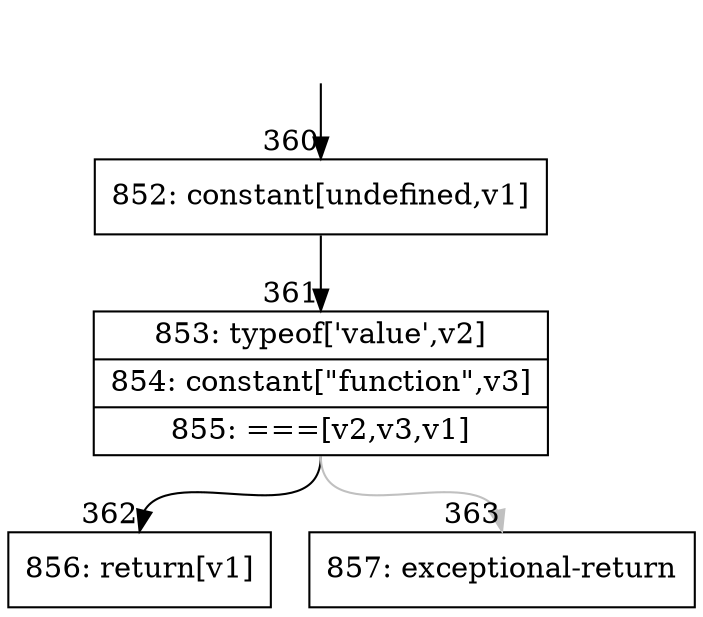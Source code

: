 digraph {
rankdir="TD"
BB_entry35[shape=none,label=""];
BB_entry35 -> BB360 [tailport=s, headport=n, headlabel="    360"]
BB360 [shape=record label="{852: constant[undefined,v1]}" ] 
BB360 -> BB361 [tailport=s, headport=n, headlabel="      361"]
BB361 [shape=record label="{853: typeof['value',v2]|854: constant[\"function\",v3]|855: ===[v2,v3,v1]}" ] 
BB361 -> BB362 [tailport=s, headport=n, headlabel="      362"]
BB361 -> BB363 [tailport=s, headport=n, color=gray, headlabel="      363"]
BB362 [shape=record label="{856: return[v1]}" ] 
BB363 [shape=record label="{857: exceptional-return}" ] 
//#$~ 683
}
